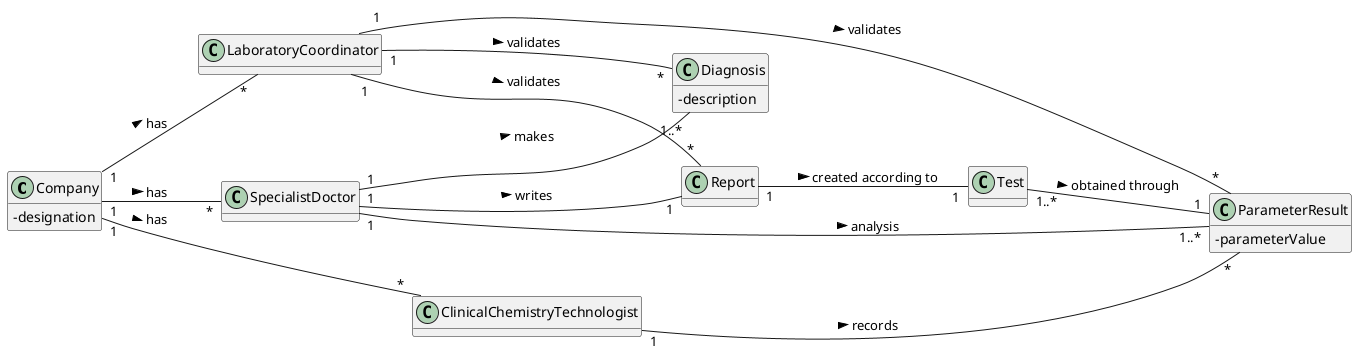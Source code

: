 @startuml
hide methods
left to right direction
skinparam classAttributeIconSize 0


class Company {
  -designation
}

class LaboratoryCoordinator {

}

class Report {

}

class SpecialistDoctor {
  
}

class Diagnosis {
  - description
}

class ParameterResult {
  - parameterValue

}

class ClinicalChemistryTechnologist {

}

class Test {

}



Company "1" -- "*" LaboratoryCoordinator : has  >
Company "1" -- "*" SpecialistDoctor : has >
Company "1" -- "*" ClinicalChemistryTechnologist: has >
SpecialistDoctor "1" -- "1" Report: writes >
SpecialistDoctor "1" -- "1..*" Diagnosis: makes >
SpecialistDoctor "1" -- "1..*" ParameterResult: analysis >
LaboratoryCoordinator "1" -- "*" Diagnosis: validates >
LaboratoryCoordinator "1" -- "*" Report: validates >
LaboratoryCoordinator "1" -- "*" ParameterResult: validates >
ClinicalChemistryTechnologist "1" -- "*" ParameterResult: records >
Test "1..*" -- "1" ParameterResult: obtained through >
Report "1" -- "1" Test: created according to >
@enduml